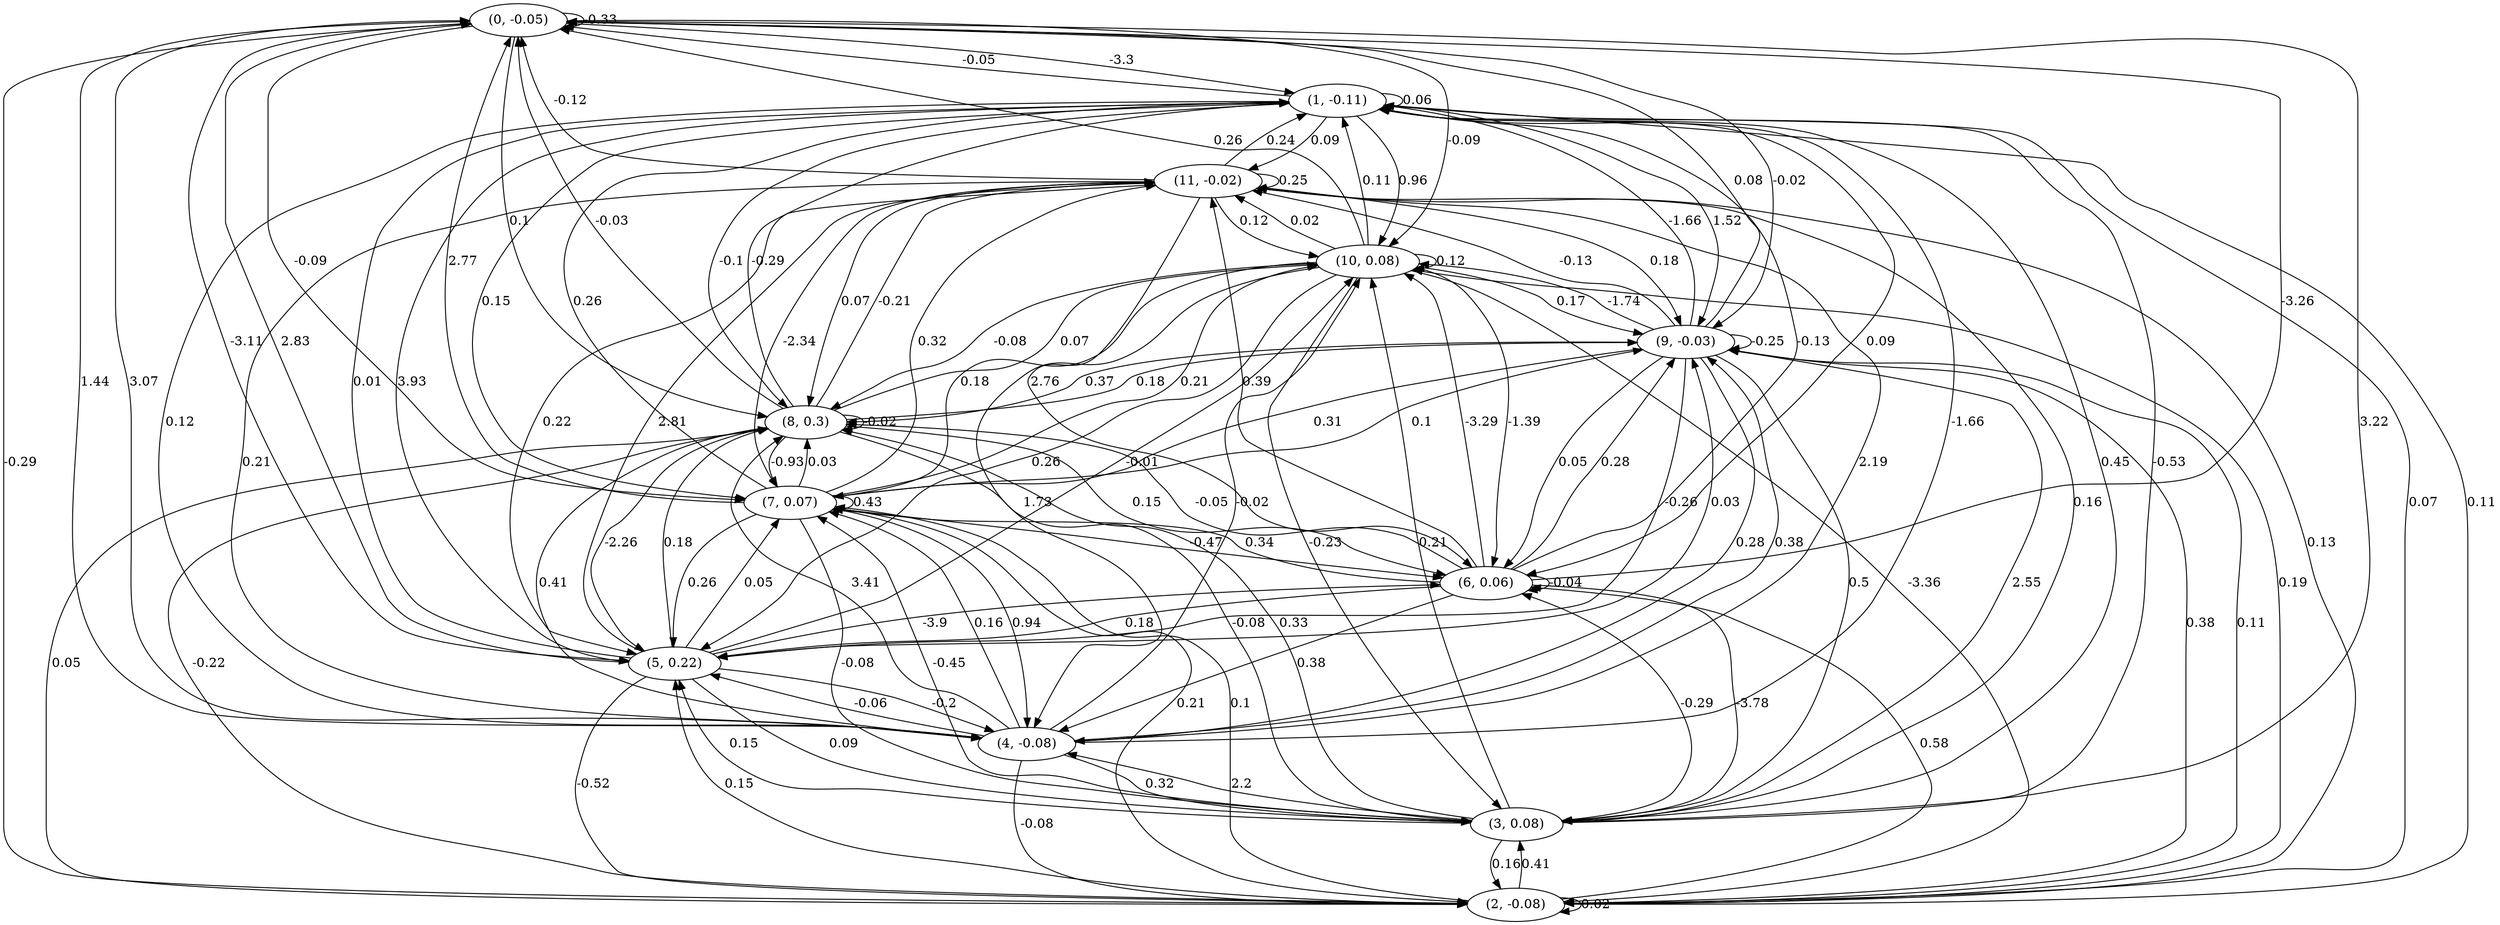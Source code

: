 digraph {
    0 [ label = "(0, -0.05)" ]
    1 [ label = "(1, -0.11)" ]
    2 [ label = "(2, -0.08)" ]
    3 [ label = "(3, 0.08)" ]
    4 [ label = "(4, -0.08)" ]
    5 [ label = "(5, 0.22)" ]
    6 [ label = "(6, 0.06)" ]
    7 [ label = "(7, 0.07)" ]
    8 [ label = "(8, 0.3)" ]
    9 [ label = "(9, -0.03)" ]
    10 [ label = "(10, 0.08)" ]
    11 [ label = "(11, -0.02)" ]
    0 -> 0 [ label = "-0.33" ]
    1 -> 1 [ label = "0.06" ]
    2 -> 2 [ label = "0.02" ]
    6 -> 6 [ label = "-0.04" ]
    7 -> 7 [ label = "0.43" ]
    8 -> 8 [ label = "-0.02" ]
    9 -> 9 [ label = "-0.25" ]
    10 -> 10 [ label = "0.12" ]
    11 -> 11 [ label = "0.25" ]
    1 -> 0 [ label = "-0.05" ]
    2 -> 0 [ label = "-0.29" ]
    3 -> 0 [ label = "3.22" ]
    4 -> 0 [ label = "3.07" ]
    5 -> 0 [ label = "2.83" ]
    6 -> 0 [ label = "-3.26" ]
    7 -> 0 [ label = "2.77" ]
    8 -> 0 [ label = "-0.03" ]
    9 -> 0 [ label = "0.08" ]
    10 -> 0 [ label = "0.26" ]
    11 -> 0 [ label = "-0.12" ]
    0 -> 1 [ label = "-3.3" ]
    2 -> 1 [ label = "0.11" ]
    3 -> 1 [ label = "-0.53" ]
    4 -> 1 [ label = "-1.66" ]
    5 -> 1 [ label = "0.01" ]
    6 -> 1 [ label = "-0.13" ]
    7 -> 1 [ label = "0.26" ]
    8 -> 1 [ label = "-0.29" ]
    9 -> 1 [ label = "-1.66" ]
    10 -> 1 [ label = "0.11" ]
    11 -> 1 [ label = "0.24" ]
    1 -> 2 [ label = "0.07" ]
    3 -> 2 [ label = "0.16" ]
    4 -> 2 [ label = "-0.08" ]
    5 -> 2 [ label = "-0.52" ]
    7 -> 2 [ label = "0.21" ]
    8 -> 2 [ label = "0.05" ]
    9 -> 2 [ label = "0.38" ]
    10 -> 2 [ label = "-3.36" ]
    1 -> 3 [ label = "0.45" ]
    2 -> 3 [ label = "0.41" ]
    4 -> 3 [ label = "0.32" ]
    5 -> 3 [ label = "0.09" ]
    6 -> 3 [ label = "-3.78" ]
    7 -> 3 [ label = "-0.08" ]
    8 -> 3 [ label = "-0.08" ]
    9 -> 3 [ label = "0.5" ]
    10 -> 3 [ label = "-0.23" ]
    0 -> 4 [ label = "1.44" ]
    1 -> 4 [ label = "0.12" ]
    3 -> 4 [ label = "2.2" ]
    5 -> 4 [ label = "-0.2" ]
    6 -> 4 [ label = "0.38" ]
    7 -> 4 [ label = "0.94" ]
    8 -> 4 [ label = "0.41" ]
    9 -> 4 [ label = "0.28" ]
    10 -> 4 [ label = "1.73" ]
    11 -> 4 [ label = "2.19" ]
    0 -> 5 [ label = "-3.11" ]
    1 -> 5 [ label = "3.93" ]
    2 -> 5 [ label = "0.15" ]
    3 -> 5 [ label = "0.15" ]
    4 -> 5 [ label = "-0.06" ]
    6 -> 5 [ label = "0.18" ]
    7 -> 5 [ label = "0.26" ]
    8 -> 5 [ label = "-2.26" ]
    9 -> 5 [ label = "-0.26" ]
    10 -> 5 [ label = "0.26" ]
    11 -> 5 [ label = "0.22" ]
    1 -> 6 [ label = "0.09" ]
    2 -> 6 [ label = "0.58" ]
    3 -> 6 [ label = "-0.29" ]
    5 -> 6 [ label = "-3.9" ]
    7 -> 6 [ label = "-0.47" ]
    8 -> 6 [ label = "0.15" ]
    9 -> 6 [ label = "0.05" ]
    10 -> 6 [ label = "-1.39" ]
    11 -> 6 [ label = "2.76" ]
    0 -> 7 [ label = "-0.09" ]
    1 -> 7 [ label = "0.15" ]
    2 -> 7 [ label = "0.1" ]
    3 -> 7 [ label = "-0.45" ]
    4 -> 7 [ label = "0.16" ]
    5 -> 7 [ label = "0.05" ]
    6 -> 7 [ label = "0.34" ]
    8 -> 7 [ label = "-0.93" ]
    9 -> 7 [ label = "0.31" ]
    10 -> 7 [ label = "0.18" ]
    11 -> 7 [ label = "-2.34" ]
    0 -> 8 [ label = "0.1" ]
    1 -> 8 [ label = "-0.1" ]
    2 -> 8 [ label = "-0.22" ]
    3 -> 8 [ label = "0.33" ]
    4 -> 8 [ label = "3.41" ]
    5 -> 8 [ label = "0.18" ]
    6 -> 8 [ label = "-0.05" ]
    7 -> 8 [ label = "0.03" ]
    9 -> 8 [ label = "0.37" ]
    10 -> 8 [ label = "-0.08" ]
    11 -> 8 [ label = "0.07" ]
    0 -> 9 [ label = "-0.02" ]
    1 -> 9 [ label = "1.52" ]
    2 -> 9 [ label = "0.11" ]
    3 -> 9 [ label = "2.55" ]
    4 -> 9 [ label = "0.38" ]
    5 -> 9 [ label = "0.03" ]
    6 -> 9 [ label = "0.28" ]
    7 -> 9 [ label = "0.1" ]
    8 -> 9 [ label = "0.18" ]
    10 -> 9 [ label = "0.17" ]
    11 -> 9 [ label = "0.18" ]
    0 -> 10 [ label = "-0.09" ]
    1 -> 10 [ label = "0.96" ]
    2 -> 10 [ label = "0.19" ]
    3 -> 10 [ label = "0.21" ]
    4 -> 10 [ label = "-0.02" ]
    5 -> 10 [ label = "-0.01" ]
    6 -> 10 [ label = "-3.29" ]
    7 -> 10 [ label = "0.21" ]
    8 -> 10 [ label = "0.07" ]
    9 -> 10 [ label = "-1.74" ]
    11 -> 10 [ label = "0.12" ]
    1 -> 11 [ label = "0.09" ]
    2 -> 11 [ label = "0.13" ]
    3 -> 11 [ label = "0.16" ]
    4 -> 11 [ label = "0.21" ]
    5 -> 11 [ label = "2.81" ]
    6 -> 11 [ label = "0.39" ]
    7 -> 11 [ label = "0.32" ]
    8 -> 11 [ label = "-0.21" ]
    9 -> 11 [ label = "-0.13" ]
    10 -> 11 [ label = "0.02" ]
}

